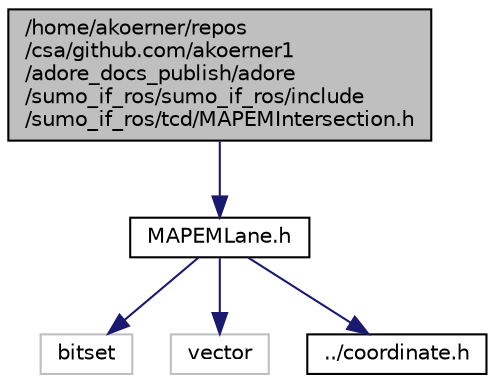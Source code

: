 digraph "/home/akoerner/repos/csa/github.com/akoerner1/adore_docs_publish/adore/sumo_if_ros/sumo_if_ros/include/sumo_if_ros/tcd/MAPEMIntersection.h"
{
 // LATEX_PDF_SIZE
  edge [fontname="Helvetica",fontsize="10",labelfontname="Helvetica",labelfontsize="10"];
  node [fontname="Helvetica",fontsize="10",shape=record];
  Node1 [label="/home/akoerner/repos\l/csa/github.com/akoerner1\l/adore_docs_publish/adore\l/sumo_if_ros/sumo_if_ros/include\l/sumo_if_ros/tcd/MAPEMIntersection.h",height=0.2,width=0.4,color="black", fillcolor="grey75", style="filled", fontcolor="black",tooltip=" "];
  Node1 -> Node2 [color="midnightblue",fontsize="10",style="solid",fontname="Helvetica"];
  Node2 [label="MAPEMLane.h",height=0.2,width=0.4,color="black", fillcolor="white", style="filled",URL="$MAPEMLane_8h.html",tooltip=" "];
  Node2 -> Node3 [color="midnightblue",fontsize="10",style="solid",fontname="Helvetica"];
  Node3 [label="bitset",height=0.2,width=0.4,color="grey75", fillcolor="white", style="filled",tooltip=" "];
  Node2 -> Node4 [color="midnightblue",fontsize="10",style="solid",fontname="Helvetica"];
  Node4 [label="vector",height=0.2,width=0.4,color="grey75", fillcolor="white", style="filled",tooltip=" "];
  Node2 -> Node5 [color="midnightblue",fontsize="10",style="solid",fontname="Helvetica"];
  Node5 [label="../coordinate.h",height=0.2,width=0.4,color="black", fillcolor="white", style="filled",URL="$sumo__if__ros_2sumo__if__ros_2include_2sumo__if__ros_2coordinate_8h.html",tooltip=" "];
}
